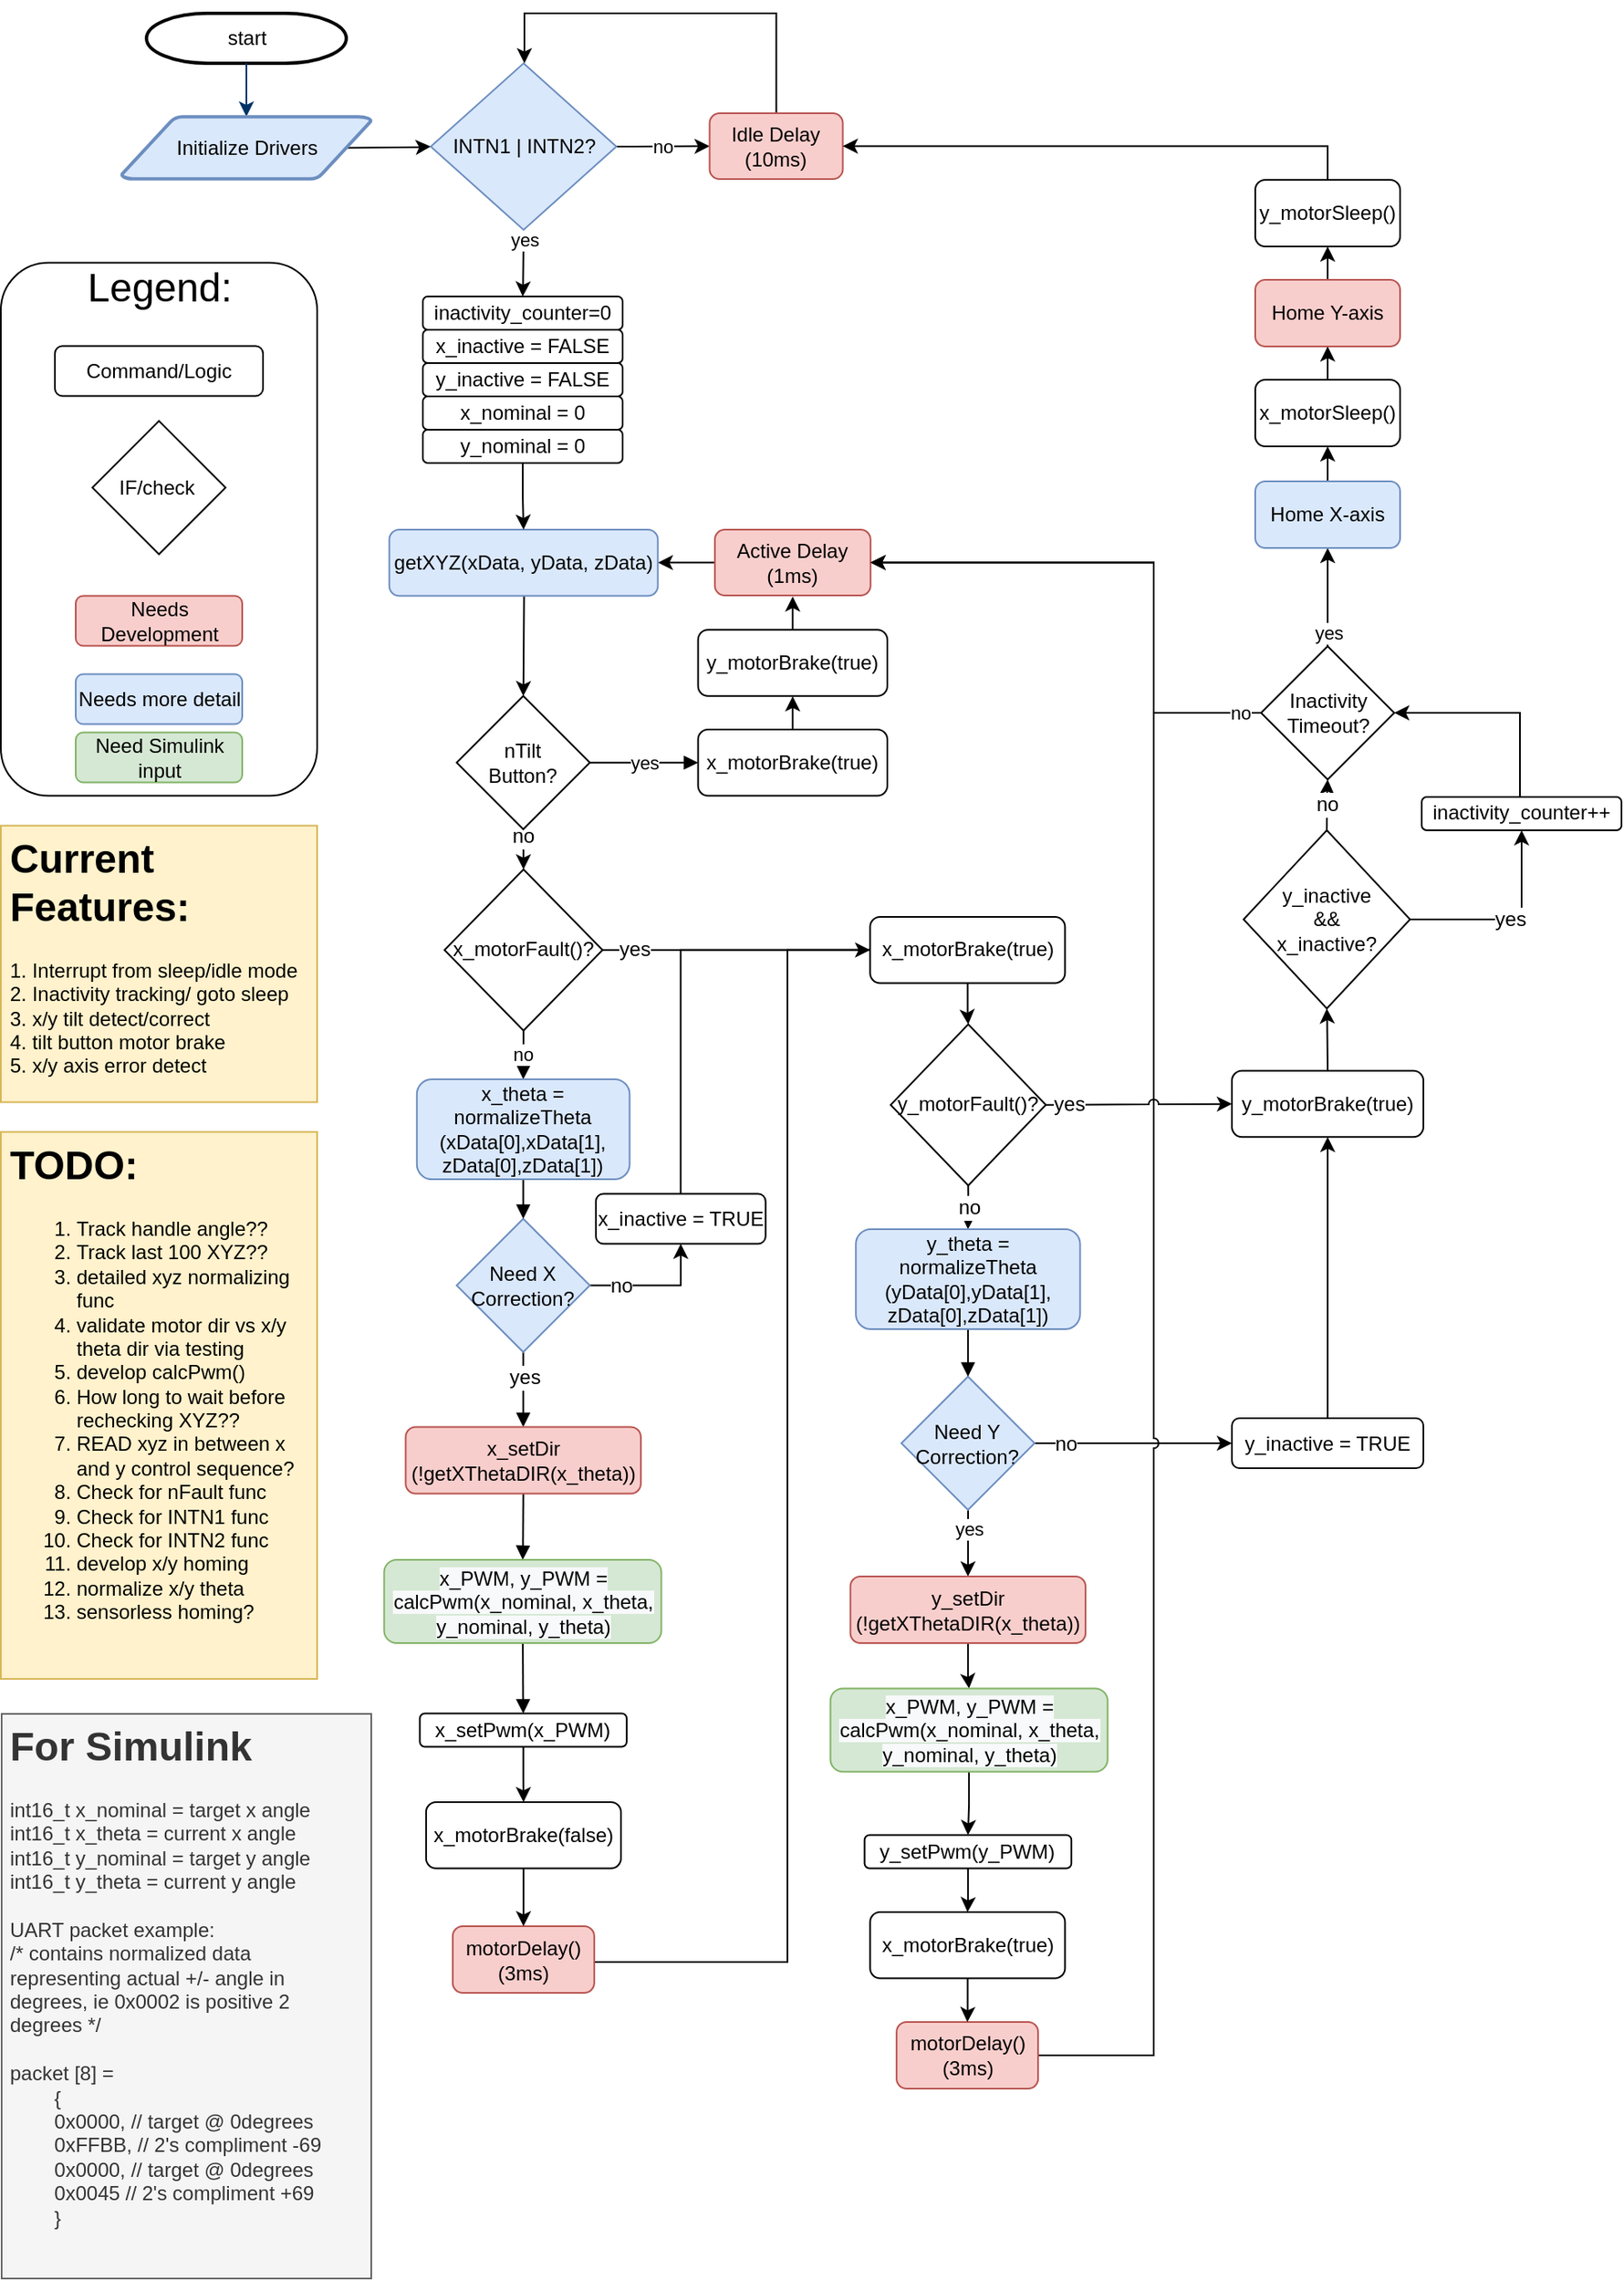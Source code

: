 <mxfile version="20.2.3" type="device"><diagram id="6a731a19-8d31-9384-78a2-239565b7b9f0" name="Page-1"><mxGraphModel dx="1184" dy="828" grid="1" gridSize="10" guides="1" tooltips="1" connect="1" arrows="1" fold="1" page="1" pageScale="1" pageWidth="1169" pageHeight="827" background="none" math="0" shadow="0"><root><mxCell id="0"/><mxCell id="1" parent="0"/><mxCell id="6xx32e4W89tOnhxUxuoX-129" value="" style="rounded=1;whiteSpace=wrap;html=1;strokeColor=default;" parent="1" vertex="1"><mxGeometry x="7.5" y="189.75" width="190" height="320" as="geometry"/></mxCell><mxCell id="2" value="start" style="shape=mxgraph.flowchart.terminator;strokeWidth=2;gradientColor=none;gradientDirection=north;fontStyle=0;html=1;" parent="1" vertex="1"><mxGeometry x="95" y="40" width="120" height="30" as="geometry"/></mxCell><mxCell id="6xx32e4W89tOnhxUxuoX-76" style="edgeStyle=orthogonalEdgeStyle;rounded=0;orthogonalLoop=0;jettySize=auto;html=1;entryX=0.5;entryY=0;entryDx=0;entryDy=0;exitX=0.48;exitY=0.981;exitDx=0;exitDy=0;exitPerimeter=0;noJump=0;jumpStyle=arc;" parent="1" source="6xx32e4W89tOnhxUxuoX-126" target="QE-McNRsje7gDKo0mKo5-7" edge="1"><mxGeometry relative="1" as="geometry"><mxPoint x="319.767" y="389.75" as="sourcePoint"/><Array as="points"><mxPoint x="321.82" y="388.75"/><mxPoint x="321.82" y="419.75"/></Array></mxGeometry></mxCell><mxCell id="7" style="fontStyle=1;strokeColor=#003366;strokeWidth=1;html=1;entryX=0.5;entryY=0;entryDx=0;entryDy=0;entryPerimeter=0;noJump=0;orthogonalLoop=0;jumpStyle=arc;" parent="1" source="2" target="6xx32e4W89tOnhxUxuoX-58" edge="1"><mxGeometry relative="1" as="geometry"/></mxCell><mxCell id="6xx32e4W89tOnhxUxuoX-59" style="edgeStyle=orthogonalEdgeStyle;rounded=0;orthogonalLoop=0;jettySize=auto;html=1;entryX=0;entryY=0.5;entryDx=0;entryDy=0;exitX=0.905;exitY=0.5;exitDx=0;exitDy=0;exitPerimeter=0;noJump=0;jumpStyle=arc;" parent="1" source="6xx32e4W89tOnhxUxuoX-58" target="6xx32e4W89tOnhxUxuoX-61" edge="1"><mxGeometry relative="1" as="geometry"><mxPoint x="260" y="130" as="targetPoint"/></mxGeometry></mxCell><mxCell id="6xx32e4W89tOnhxUxuoX-58" value="Initialize Drivers" style="shape=mxgraph.flowchart.data;strokeWidth=2;gradientDirection=north;fontStyle=0;html=1;fillColor=#dae8fc;strokeColor=#6c8ebf;" parent="1" vertex="1"><mxGeometry x="80" y="102" width="150" height="37.5" as="geometry"/></mxCell><mxCell id="6xx32e4W89tOnhxUxuoX-70" value="yes" style="edgeStyle=orthogonalEdgeStyle;rounded=0;orthogonalLoop=0;jettySize=auto;html=1;noJump=0;jumpStyle=arc;" parent="1" source="6xx32e4W89tOnhxUxuoX-61" target="6xx32e4W89tOnhxUxuoX-117" edge="1"><mxGeometry x="-0.669" relative="1" as="geometry"><mxPoint as="offset"/></mxGeometry></mxCell><mxCell id="6xx32e4W89tOnhxUxuoX-106" value="no" style="edgeStyle=orthogonalEdgeStyle;rounded=0;orthogonalLoop=0;jettySize=auto;html=1;entryX=0;entryY=0.5;entryDx=0;entryDy=0;noJump=0;jumpStyle=arc;" parent="1" source="6xx32e4W89tOnhxUxuoX-61" target="6xx32e4W89tOnhxUxuoX-105" edge="1"><mxGeometry relative="1" as="geometry"/></mxCell><mxCell id="6xx32e4W89tOnhxUxuoX-61" value="&lt;font style=&quot;font-size: 12px;&quot;&gt;INTN1 | INTN2?&lt;/font&gt;" style="rhombus;whiteSpace=wrap;html=1;fillColor=#dae8fc;strokeColor=#6c8ebf;" parent="1" vertex="1"><mxGeometry x="265.75" y="70" width="111.5" height="100" as="geometry"/></mxCell><mxCell id="6xx32e4W89tOnhxUxuoX-72" style="edgeStyle=orthogonalEdgeStyle;rounded=0;orthogonalLoop=0;jettySize=auto;html=1;entryX=1;entryY=0.5;entryDx=0;entryDy=0;exitX=0;exitY=0.5;exitDx=0;exitDy=0;noJump=0;jumpStyle=arc;" parent="1" source="6xx32e4W89tOnhxUxuoX-81" target="6xx32e4W89tOnhxUxuoX-126" edge="1"><mxGeometry relative="1" as="geometry"><mxPoint x="442.97" y="370.25" as="sourcePoint"/><mxPoint x="387.05" y="370.25" as="targetPoint"/></mxGeometry></mxCell><mxCell id="6xx32e4W89tOnhxUxuoX-81" value="&lt;span style=&quot;&quot;&gt;Active Delay (1ms)&lt;/span&gt;" style="rounded=1;whiteSpace=wrap;html=1;fillColor=#f8cecc;strokeColor=#b85450;" parent="1" vertex="1"><mxGeometry x="436.41" y="350" width="93.5" height="39.5" as="geometry"/></mxCell><mxCell id="JEm0pHdiT0iMDjbF1tSp-11" style="edgeStyle=orthogonalEdgeStyle;rounded=0;orthogonalLoop=1;jettySize=auto;html=1;" parent="1" source="6xx32e4W89tOnhxUxuoX-82" target="QE-McNRsje7gDKo0mKo5-20" edge="1"><mxGeometry relative="1" as="geometry"/></mxCell><mxCell id="6xx32e4W89tOnhxUxuoX-82" value="x_motorBrake(true)" style="rounded=1;whiteSpace=wrap;html=1;" parent="1" vertex="1"><mxGeometry x="529.67" y="582.5" width="117.05" height="39.75" as="geometry"/></mxCell><mxCell id="6xx32e4W89tOnhxUxuoX-110" value="yes" style="edgeStyle=orthogonalEdgeStyle;rounded=0;orthogonalLoop=0;jettySize=auto;html=1;entryX=0.5;entryY=0;entryDx=0;entryDy=0;noJump=0;jumpStyle=arc;" parent="1" source="6xx32e4W89tOnhxUxuoX-84" target="QE-McNRsje7gDKo0mKo5-53" edge="1"><mxGeometry x="-0.424" relative="1" as="geometry"><mxPoint as="offset"/></mxGeometry></mxCell><mxCell id="QE-McNRsje7gDKo0mKo5-81" value="no" style="edgeStyle=orthogonalEdgeStyle;rounded=0;jumpStyle=arc;orthogonalLoop=1;jettySize=auto;html=1;entryX=0;entryY=0.5;entryDx=0;entryDy=0;fontSize=12;endArrow=classic;endFill=1;" parent="1" source="6xx32e4W89tOnhxUxuoX-84" target="QE-McNRsje7gDKo0mKo5-70" edge="1"><mxGeometry x="-0.685" relative="1" as="geometry"><mxPoint as="offset"/></mxGeometry></mxCell><mxCell id="6xx32e4W89tOnhxUxuoX-84" value="Need Y Correction?" style="rhombus;whiteSpace=wrap;html=1;fillColor=#dae8fc;strokeColor=#6c8ebf;" parent="1" vertex="1"><mxGeometry x="548.45" y="858.5" width="80" height="80" as="geometry"/></mxCell><mxCell id="JEm0pHdiT0iMDjbF1tSp-14" style="edgeStyle=orthogonalEdgeStyle;rounded=0;orthogonalLoop=1;jettySize=auto;html=1;entryX=0.5;entryY=0;entryDx=0;entryDy=0;" parent="1" source="6xx32e4W89tOnhxUxuoX-88" target="JEm0pHdiT0iMDjbF1tSp-12" edge="1"><mxGeometry relative="1" as="geometry"/></mxCell><mxCell id="6xx32e4W89tOnhxUxuoX-88" value="x_setPwm(x_PWM)" style="rounded=1;whiteSpace=wrap;html=1;" parent="1" vertex="1"><mxGeometry x="259.19" y="1060.75" width="124.25" height="20" as="geometry"/></mxCell><mxCell id="QE-McNRsje7gDKo0mKo5-87" style="edgeStyle=orthogonalEdgeStyle;rounded=0;jumpStyle=arc;orthogonalLoop=1;jettySize=auto;html=1;entryX=0.5;entryY=1;entryDx=0;entryDy=0;fontSize=12;endArrow=classic;endFill=1;" parent="1" source="6xx32e4W89tOnhxUxuoX-93" target="QE-McNRsje7gDKo0mKo5-83" edge="1"><mxGeometry relative="1" as="geometry"/></mxCell><mxCell id="6xx32e4W89tOnhxUxuoX-93" value="y_motorBrake(true)" style="rounded=1;whiteSpace=wrap;html=1;" parent="1" vertex="1"><mxGeometry x="747" y="674.88" width="115" height="39.75" as="geometry"/></mxCell><mxCell id="QE-McNRsje7gDKo0mKo5-25" style="edgeStyle=orthogonalEdgeStyle;rounded=0;orthogonalLoop=1;jettySize=auto;html=1;entryX=1;entryY=0.5;entryDx=0;entryDy=0;jumpStyle=arc;exitX=1;exitY=0.5;exitDx=0;exitDy=0;" parent="1" source="QE-McNRsje7gDKo0mKo5-63" target="6xx32e4W89tOnhxUxuoX-81" edge="1"><mxGeometry relative="1" as="geometry"><mxPoint x="707.32" y="1213.75" as="sourcePoint"/><Array as="points"><mxPoint x="700" y="1266"/><mxPoint x="700" y="370"/></Array></mxGeometry></mxCell><mxCell id="6xx32e4W89tOnhxUxuoX-101" value="&lt;h1&gt;TODO:&lt;/h1&gt;&lt;p&gt;&lt;/p&gt;&lt;ol&gt;&lt;li&gt;Track handle angle??&lt;/li&gt;&lt;li&gt;Track last 100 XYZ??&lt;/li&gt;&lt;li&gt;detailed xyz normalizing func&lt;/li&gt;&lt;li&gt;validate motor dir vs x/y theta dir via testing&lt;/li&gt;&lt;li&gt;develop calcPwm()&lt;/li&gt;&lt;li&gt;How long to wait before rechecking XYZ??&lt;/li&gt;&lt;li&gt;READ xyz in between x and y control sequence?&lt;/li&gt;&lt;li&gt;Check for nFault func&lt;/li&gt;&lt;li&gt;Check for INTN1 func&lt;/li&gt;&lt;li&gt;Check for INTN2 func&lt;/li&gt;&lt;li&gt;develop x/y homing&lt;/li&gt;&lt;li&gt;normalize x/y theta&lt;/li&gt;&lt;li&gt;sensorless homing?&lt;/li&gt;&lt;/ol&gt;&lt;p&gt;&lt;/p&gt;" style="text;html=1;strokeColor=#d6b656;fillColor=#fff2cc;spacing=5;spacingTop=-20;whiteSpace=wrap;overflow=hidden;rounded=0;" parent="1" vertex="1"><mxGeometry x="7.5" y="711.63" width="190" height="328.37" as="geometry"/></mxCell><mxCell id="6xx32e4W89tOnhxUxuoX-104" value="yes" style="edgeStyle=orthogonalEdgeStyle;rounded=0;orthogonalLoop=0;jettySize=auto;html=1;exitX=0.5;exitY=0;exitDx=0;exitDy=0;entryX=0.5;entryY=1;entryDx=0;entryDy=0;noJump=0;jumpStyle=arc;" parent="1" source="6xx32e4W89tOnhxUxuoX-102" target="6xx32e4W89tOnhxUxuoX-144" edge="1"><mxGeometry x="-0.729" relative="1" as="geometry"><mxPoint x="716" y="280" as="targetPoint"/><Array as="points"/><mxPoint as="offset"/></mxGeometry></mxCell><mxCell id="6xx32e4W89tOnhxUxuoX-112" value="no" style="edgeStyle=orthogonalEdgeStyle;rounded=0;orthogonalLoop=0;jettySize=auto;html=1;entryX=1;entryY=0.5;entryDx=0;entryDy=0;exitX=0;exitY=0.5;exitDx=0;exitDy=0;noJump=0;jumpStyle=arc;" parent="1" source="6xx32e4W89tOnhxUxuoX-102" target="6xx32e4W89tOnhxUxuoX-81" edge="1"><mxGeometry x="-0.92" relative="1" as="geometry"><mxPoint as="offset"/><Array as="points"><mxPoint x="700" y="460"/><mxPoint x="700" y="370"/></Array></mxGeometry></mxCell><mxCell id="6xx32e4W89tOnhxUxuoX-102" value="Inactivity Timeout?" style="rhombus;whiteSpace=wrap;html=1;" parent="1" vertex="1"><mxGeometry x="764.5" y="420" width="80" height="80" as="geometry"/></mxCell><mxCell id="6xx32e4W89tOnhxUxuoX-107" style="edgeStyle=orthogonalEdgeStyle;rounded=0;orthogonalLoop=0;jettySize=auto;html=1;entryX=0.5;entryY=0;entryDx=0;entryDy=0;noJump=0;jumpStyle=arc;" parent="1" source="6xx32e4W89tOnhxUxuoX-105" target="6xx32e4W89tOnhxUxuoX-61" edge="1"><mxGeometry relative="1" as="geometry"><Array as="points"><mxPoint x="473" y="40"/><mxPoint x="322" y="40"/><mxPoint x="322" y="70"/></Array></mxGeometry></mxCell><mxCell id="6xx32e4W89tOnhxUxuoX-105" value="&lt;span style=&quot;&quot;&gt;Idle Delay (10ms)&lt;/span&gt;" style="rounded=1;whiteSpace=wrap;html=1;fillColor=#f8cecc;strokeColor=#b85450;" parent="1" vertex="1"><mxGeometry x="433.25" y="100" width="80" height="39.5" as="geometry"/></mxCell><mxCell id="QE-McNRsje7gDKo0mKo5-91" style="edgeStyle=orthogonalEdgeStyle;rounded=0;jumpStyle=arc;orthogonalLoop=1;jettySize=auto;html=1;entryX=1;entryY=0.5;entryDx=0;entryDy=0;fontSize=12;endArrow=classic;endFill=1;" parent="1" source="6xx32e4W89tOnhxUxuoX-115" target="6xx32e4W89tOnhxUxuoX-102" edge="1"><mxGeometry relative="1" as="geometry"><Array as="points"><mxPoint x="920" y="460"/></Array></mxGeometry></mxCell><mxCell id="6xx32e4W89tOnhxUxuoX-115" value="inactivity_counter++" style="rounded=1;whiteSpace=wrap;html=1;" parent="1" vertex="1"><mxGeometry x="861" y="510.49" width="120" height="20" as="geometry"/></mxCell><mxCell id="6xx32e4W89tOnhxUxuoX-117" value="inactivity_counter=0" style="rounded=1;whiteSpace=wrap;html=1;" parent="1" vertex="1"><mxGeometry x="261" y="210" width="120" height="20" as="geometry"/></mxCell><mxCell id="6xx32e4W89tOnhxUxuoX-120" value="Command/Logic" style="rounded=1;whiteSpace=wrap;html=1;strokeColor=default;" parent="1" vertex="1"><mxGeometry x="40" y="239.75" width="125" height="30" as="geometry"/></mxCell><mxCell id="6xx32e4W89tOnhxUxuoX-121" value="IF/check&amp;nbsp;" style="rhombus;whiteSpace=wrap;html=1;strokeColor=default;" parent="1" vertex="1"><mxGeometry x="62.5" y="284.75" width="80" height="80" as="geometry"/></mxCell><mxCell id="6xx32e4W89tOnhxUxuoX-124" value="&lt;font style=&quot;font-size: 24px;&quot;&gt;Legend:&lt;/font&gt;" style="text;html=1;strokeColor=none;fillColor=none;align=center;verticalAlign=middle;whiteSpace=wrap;rounded=0;" parent="1" vertex="1"><mxGeometry x="72.5" y="189.75" width="60" height="30" as="geometry"/></mxCell><mxCell id="6xx32e4W89tOnhxUxuoX-126" value="getXYZ(xData, yData, zData)" style="rounded=1;whiteSpace=wrap;html=1;fillColor=#dae8fc;strokeColor=#6c8ebf;" parent="1" vertex="1"><mxGeometry x="240.84" y="350" width="161.32" height="39.75" as="geometry"/></mxCell><mxCell id="6xx32e4W89tOnhxUxuoX-134" style="edgeStyle=orthogonalEdgeStyle;rounded=0;orthogonalLoop=0;jettySize=auto;html=1;entryX=0.5;entryY=1;entryDx=0;entryDy=0;fontSize=24;noJump=0;jumpStyle=arc;" parent="1" source="6xx32e4W89tOnhxUxuoX-130" target="6xx32e4W89tOnhxUxuoX-145" edge="1"><mxGeometry relative="1" as="geometry"/></mxCell><mxCell id="6xx32e4W89tOnhxUxuoX-130" value="x_motorSleep()" style="rounded=1;whiteSpace=wrap;html=1;" parent="1" vertex="1"><mxGeometry x="761" y="260" width="87" height="40" as="geometry"/></mxCell><mxCell id="QE-McNRsje7gDKo0mKo5-93" style="edgeStyle=orthogonalEdgeStyle;rounded=0;jumpStyle=arc;orthogonalLoop=1;jettySize=auto;html=1;entryX=1;entryY=0.5;entryDx=0;entryDy=0;fontSize=12;endArrow=classic;endFill=1;" parent="1" source="6xx32e4W89tOnhxUxuoX-133" target="6xx32e4W89tOnhxUxuoX-105" edge="1"><mxGeometry relative="1" as="geometry"><Array as="points"><mxPoint x="804" y="120"/></Array></mxGeometry></mxCell><mxCell id="6xx32e4W89tOnhxUxuoX-133" value="y_motorSleep()" style="rounded=1;whiteSpace=wrap;html=1;" parent="1" vertex="1"><mxGeometry x="761" y="140" width="87" height="40" as="geometry"/></mxCell><mxCell id="6xx32e4W89tOnhxUxuoX-165" style="edgeStyle=none;rounded=0;orthogonalLoop=0;jettySize=auto;html=1;entryX=0.5;entryY=1;entryDx=0;entryDy=0;fontSize=12;noJump=0;jumpStyle=arc;" parent="1" source="6xx32e4W89tOnhxUxuoX-144" target="6xx32e4W89tOnhxUxuoX-130" edge="1"><mxGeometry relative="1" as="geometry"/></mxCell><mxCell id="6xx32e4W89tOnhxUxuoX-144" value="Home X-axis" style="rounded=1;whiteSpace=wrap;html=1;fillColor=#dae8fc;strokeColor=#6c8ebf;" parent="1" vertex="1"><mxGeometry x="761" y="321" width="87" height="40" as="geometry"/></mxCell><mxCell id="6xx32e4W89tOnhxUxuoX-166" style="edgeStyle=none;rounded=0;orthogonalLoop=0;jettySize=auto;html=1;entryX=0.5;entryY=1;entryDx=0;entryDy=0;fontSize=12;noJump=0;jumpStyle=arc;" parent="1" source="6xx32e4W89tOnhxUxuoX-145" target="6xx32e4W89tOnhxUxuoX-133" edge="1"><mxGeometry relative="1" as="geometry"/></mxCell><mxCell id="6xx32e4W89tOnhxUxuoX-145" value="Home Y-axis" style="rounded=1;whiteSpace=wrap;html=1;fillColor=#f8cecc;strokeColor=#b85450;" parent="1" vertex="1"><mxGeometry x="761" y="200" width="87" height="40" as="geometry"/></mxCell><mxCell id="6xx32e4W89tOnhxUxuoX-158" value="no" style="edgeStyle=orthogonalEdgeStyle;rounded=0;orthogonalLoop=0;jettySize=auto;html=1;exitX=0.5;exitY=1;exitDx=0;exitDy=0;fontSize=12;noJump=0;jumpStyle=arc;entryX=0.5;entryY=0;entryDx=0;entryDy=0;" parent="1" source="QE-McNRsje7gDKo0mKo5-7" target="QE-McNRsje7gDKo0mKo5-15" edge="1"><mxGeometry x="-0.634" relative="1" as="geometry"><mxPoint x="308.32" y="847.75" as="sourcePoint"/><mxPoint x="319.18" y="558.83" as="targetPoint"/><Array as="points"/><mxPoint as="offset"/></mxGeometry></mxCell><mxCell id="6xx32e4W89tOnhxUxuoX-162" style="rounded=0;orthogonalLoop=0;jettySize=auto;html=1;fontSize=12;strokeColor=none;noJump=0;jumpStyle=arc;" parent="1" edge="1"><mxGeometry relative="1" as="geometry"><mxPoint x="403.32" y="1197.75" as="targetPoint"/><mxPoint x="403.32" y="1145.75" as="sourcePoint"/></mxGeometry></mxCell><mxCell id="QE-McNRsje7gDKo0mKo5-26" value="yes" style="edgeStyle=orthogonalEdgeStyle;rounded=0;jumpStyle=arc;orthogonalLoop=1;jettySize=auto;html=1;entryX=0;entryY=0.5;entryDx=0;entryDy=0;endArrow=block;endFill=1;" parent="1" source="QE-McNRsje7gDKo0mKo5-7" target="QE-McNRsje7gDKo0mKo5-9" edge="1"><mxGeometry relative="1" as="geometry"/></mxCell><mxCell id="QE-McNRsje7gDKo0mKo5-7" value="nTilt&lt;br&gt;Button?" style="rhombus;whiteSpace=wrap;html=1;" parent="1" vertex="1"><mxGeometry x="281.32" y="449.88" width="80" height="80" as="geometry"/></mxCell><mxCell id="JEm0pHdiT0iMDjbF1tSp-8" style="edgeStyle=orthogonalEdgeStyle;rounded=0;orthogonalLoop=1;jettySize=auto;html=1;entryX=0.5;entryY=1;entryDx=0;entryDy=0;" parent="1" source="QE-McNRsje7gDKo0mKo5-8" target="6xx32e4W89tOnhxUxuoX-81" edge="1"><mxGeometry relative="1" as="geometry"/></mxCell><mxCell id="QE-McNRsje7gDKo0mKo5-8" value="y_motorBrake(true)" style="rounded=1;whiteSpace=wrap;html=1;" parent="1" vertex="1"><mxGeometry x="426.32" y="410.13" width="113.68" height="39.75" as="geometry"/></mxCell><mxCell id="JEm0pHdiT0iMDjbF1tSp-7" style="edgeStyle=orthogonalEdgeStyle;rounded=0;orthogonalLoop=1;jettySize=auto;html=1;entryX=0.5;entryY=1;entryDx=0;entryDy=0;" parent="1" source="QE-McNRsje7gDKo0mKo5-9" target="QE-McNRsje7gDKo0mKo5-8" edge="1"><mxGeometry relative="1" as="geometry"/></mxCell><mxCell id="QE-McNRsje7gDKo0mKo5-9" value="x_motorBrake(true)" style="rounded=1;whiteSpace=wrap;html=1;" parent="1" vertex="1"><mxGeometry x="426.32" y="470" width="113.68" height="39.75" as="geometry"/></mxCell><mxCell id="QE-McNRsje7gDKo0mKo5-47" value="yes" style="edgeStyle=orthogonalEdgeStyle;rounded=0;jumpStyle=arc;orthogonalLoop=1;jettySize=auto;html=1;entryX=0.5;entryY=0;entryDx=0;entryDy=0;fontSize=12;endArrow=block;endFill=1;" parent="1" source="QE-McNRsje7gDKo0mKo5-14" target="QE-McNRsje7gDKo0mKo5-42" edge="1"><mxGeometry x="-0.342" y="1" relative="1" as="geometry"><mxPoint x="321.32" y="928.75" as="targetPoint"/><mxPoint as="offset"/></mxGeometry></mxCell><mxCell id="QE-McNRsje7gDKo0mKo5-71" value="no" style="edgeStyle=orthogonalEdgeStyle;rounded=0;jumpStyle=arc;orthogonalLoop=1;jettySize=auto;html=1;entryX=0.5;entryY=1;entryDx=0;entryDy=0;fontSize=12;endArrow=classic;endFill=1;" parent="1" source="QE-McNRsje7gDKo0mKo5-14" target="QE-McNRsje7gDKo0mKo5-69" edge="1"><mxGeometry x="-0.522" relative="1" as="geometry"><mxPoint as="offset"/></mxGeometry></mxCell><mxCell id="QE-McNRsje7gDKo0mKo5-14" value="Need X Correction?" style="rhombus;whiteSpace=wrap;html=1;fillColor=#dae8fc;strokeColor=#6c8ebf;" parent="1" vertex="1"><mxGeometry x="281.31" y="763.75" width="80" height="80" as="geometry"/></mxCell><mxCell id="QE-McNRsje7gDKo0mKo5-27" value="no" style="edgeStyle=orthogonalEdgeStyle;rounded=0;jumpStyle=arc;orthogonalLoop=1;jettySize=auto;html=1;entryX=0.5;entryY=0;entryDx=0;entryDy=0;endArrow=block;endFill=1;" parent="1" source="QE-McNRsje7gDKo0mKo5-15" target="QE-McNRsje7gDKo0mKo5-49" edge="1"><mxGeometry relative="1" as="geometry"><mxPoint x="320.962" y="720.71" as="targetPoint"/></mxGeometry></mxCell><mxCell id="QE-McNRsje7gDKo0mKo5-72" value="yes" style="edgeStyle=orthogonalEdgeStyle;rounded=0;jumpStyle=arc;orthogonalLoop=1;jettySize=auto;html=1;entryX=0;entryY=0.5;entryDx=0;entryDy=0;fontSize=12;endArrow=classic;endFill=1;" parent="1" source="QE-McNRsje7gDKo0mKo5-15" target="6xx32e4W89tOnhxUxuoX-82" edge="1"><mxGeometry x="-0.765" relative="1" as="geometry"><mxPoint as="offset"/></mxGeometry></mxCell><mxCell id="QE-McNRsje7gDKo0mKo5-15" value="x_motorFault()?" style="rhombus;whiteSpace=wrap;html=1;" parent="1" vertex="1"><mxGeometry x="274" y="554" width="94.94" height="96.75" as="geometry"/></mxCell><mxCell id="QE-McNRsje7gDKo0mKo5-62" value="no" style="edgeStyle=orthogonalEdgeStyle;rounded=0;jumpStyle=arc;orthogonalLoop=1;jettySize=auto;html=1;entryX=0.5;entryY=0;entryDx=0;entryDy=0;fontSize=12;endArrow=block;endFill=1;" parent="1" source="QE-McNRsje7gDKo0mKo5-20" target="QE-McNRsje7gDKo0mKo5-52" edge="1"><mxGeometry relative="1" as="geometry"/></mxCell><mxCell id="QE-McNRsje7gDKo0mKo5-80" value="yes" style="edgeStyle=orthogonalEdgeStyle;rounded=0;jumpStyle=arc;orthogonalLoop=1;jettySize=auto;html=1;entryX=0;entryY=0.5;entryDx=0;entryDy=0;fontSize=12;endArrow=classic;endFill=1;" parent="1" source="QE-McNRsje7gDKo0mKo5-20" target="6xx32e4W89tOnhxUxuoX-93" edge="1"><mxGeometry x="-0.758" relative="1" as="geometry"><mxPoint as="offset"/></mxGeometry></mxCell><mxCell id="QE-McNRsje7gDKo0mKo5-20" value="y_motorFault()?" style="rhombus;whiteSpace=wrap;html=1;" parent="1" vertex="1"><mxGeometry x="542" y="647" width="93.23" height="96.75" as="geometry"/></mxCell><mxCell id="QE-McNRsje7gDKo0mKo5-28" value="Needs Development" style="rounded=1;whiteSpace=wrap;html=1;fillColor=#f8cecc;strokeColor=#b85450;" parent="1" vertex="1"><mxGeometry x="52.5" y="389.75" width="100" height="30" as="geometry"/></mxCell><mxCell id="QE-McNRsje7gDKo0mKo5-29" value="Needs more detail" style="rounded=1;whiteSpace=wrap;html=1;fillColor=#dae8fc;strokeColor=#6c8ebf;" parent="1" vertex="1"><mxGeometry x="52.5" y="436.75" width="100" height="30" as="geometry"/></mxCell><mxCell id="QE-McNRsje7gDKo0mKo5-77" style="edgeStyle=orthogonalEdgeStyle;rounded=0;jumpStyle=arc;orthogonalLoop=1;jettySize=auto;html=1;fontSize=12;endArrow=none;endFill=0;entryX=0;entryY=0.5;entryDx=0;entryDy=0;" parent="1" source="QE-McNRsje7gDKo0mKo5-30" target="6xx32e4W89tOnhxUxuoX-82" edge="1"><mxGeometry relative="1" as="geometry"><mxPoint x="530" y="600.0" as="targetPoint"/><Array as="points"><mxPoint x="480" y="1210"/><mxPoint x="480" y="602"/></Array></mxGeometry></mxCell><mxCell id="QE-McNRsje7gDKo0mKo5-30" value="motorDelay() (3ms)" style="rounded=1;whiteSpace=wrap;html=1;fontSize=12;fillColor=#f8cecc;strokeColor=#b85450;" parent="1" vertex="1"><mxGeometry x="278.94" y="1188.5" width="85" height="40" as="geometry"/></mxCell><mxCell id="QE-McNRsje7gDKo0mKo5-57" style="edgeStyle=orthogonalEdgeStyle;rounded=0;jumpStyle=arc;orthogonalLoop=1;jettySize=auto;html=1;fontSize=12;endArrow=block;endFill=1;entryX=0.5;entryY=0;entryDx=0;entryDy=0;" parent="1" source="QE-McNRsje7gDKo0mKo5-42" target="QE-McNRsje7gDKo0mKo5-55" edge="1"><mxGeometry relative="1" as="geometry"><mxPoint x="321.305" y="948.75" as="targetPoint"/></mxGeometry></mxCell><mxCell id="QE-McNRsje7gDKo0mKo5-42" value="x_setDir&lt;br&gt;(!getXThetaDIR(x_theta))" style="rounded=1;whiteSpace=wrap;html=1;fillColor=#f8cecc;strokeColor=#b85450;" parent="1" vertex="1"><mxGeometry x="250.68" y="888.75" width="141.25" height="40" as="geometry"/></mxCell><mxCell id="QE-McNRsje7gDKo0mKo5-51" style="edgeStyle=orthogonalEdgeStyle;rounded=0;jumpStyle=arc;orthogonalLoop=1;jettySize=auto;html=1;entryX=0.5;entryY=0;entryDx=0;entryDy=0;fontSize=12;endArrow=block;endFill=1;" parent="1" source="QE-McNRsje7gDKo0mKo5-49" target="QE-McNRsje7gDKo0mKo5-14" edge="1"><mxGeometry relative="1" as="geometry"/></mxCell><mxCell id="QE-McNRsje7gDKo0mKo5-49" value="x_theta = normalizeTheta&lt;br&gt;(xData[0],xData[1],&lt;br&gt;zData[0],zData[1])" style="rounded=1;whiteSpace=wrap;html=1;fontSize=12;fillColor=#dae8fc;strokeColor=#6c8ebf;" parent="1" vertex="1"><mxGeometry x="257.4" y="680" width="127.81" height="60" as="geometry"/></mxCell><mxCell id="QE-McNRsje7gDKo0mKo5-54" style="edgeStyle=orthogonalEdgeStyle;rounded=0;jumpStyle=arc;orthogonalLoop=1;jettySize=auto;html=1;entryX=0.5;entryY=0;entryDx=0;entryDy=0;fontSize=12;endArrow=block;endFill=1;" parent="1" source="QE-McNRsje7gDKo0mKo5-52" target="6xx32e4W89tOnhxUxuoX-84" edge="1"><mxGeometry relative="1" as="geometry"/></mxCell><mxCell id="QE-McNRsje7gDKo0mKo5-52" value="y_theta = normalizeTheta (yData[0],yData[1],&lt;br&gt;zData[0],zData[1])" style="rounded=1;whiteSpace=wrap;html=1;fontSize=12;fillColor=#dae8fc;strokeColor=#6c8ebf;" parent="1" vertex="1"><mxGeometry x="521.1" y="770" width="134.69" height="60" as="geometry"/></mxCell><mxCell id="_EGxUdtZ0qyN-du_mDIC-12" style="edgeStyle=orthogonalEdgeStyle;rounded=0;orthogonalLoop=1;jettySize=auto;html=1;entryX=0.5;entryY=0;entryDx=0;entryDy=0;" parent="1" source="QE-McNRsje7gDKo0mKo5-53" target="_EGxUdtZ0qyN-du_mDIC-11" edge="1"><mxGeometry relative="1" as="geometry"/></mxCell><mxCell id="QE-McNRsje7gDKo0mKo5-53" value="y_setDir&lt;br&gt;(!getXThetaDIR(x_theta))" style="rounded=1;whiteSpace=wrap;html=1;fillColor=#f8cecc;strokeColor=#b85450;" parent="1" vertex="1"><mxGeometry x="517.82" y="978.5" width="141.25" height="40" as="geometry"/></mxCell><mxCell id="QE-McNRsje7gDKo0mKo5-60" style="edgeStyle=orthogonalEdgeStyle;rounded=0;jumpStyle=arc;orthogonalLoop=1;jettySize=auto;html=1;entryX=0.5;entryY=0;entryDx=0;entryDy=0;fontSize=12;endArrow=block;endFill=1;" parent="1" source="QE-McNRsje7gDKo0mKo5-55" target="6xx32e4W89tOnhxUxuoX-88" edge="1"><mxGeometry relative="1" as="geometry"/></mxCell><mxCell id="QE-McNRsje7gDKo0mKo5-55" value="&lt;span style=&quot;color: rgb(0, 0, 0); font-family: Helvetica; font-size: 12px; font-style: normal; font-variant-ligatures: normal; font-variant-caps: normal; font-weight: 400; letter-spacing: normal; orphans: 2; text-align: center; text-indent: 0px; text-transform: none; widows: 2; word-spacing: 0px; -webkit-text-stroke-width: 0px; background-color: rgb(248, 249, 250); text-decoration-thickness: initial; text-decoration-style: initial; text-decoration-color: initial; float: none; display: inline !important;&quot;&gt;x_PWM, y_PWM = &lt;br&gt;calcPwm(x_nominal, x_theta, y_nominal, y_theta)&lt;/span&gt;" style="rounded=1;whiteSpace=wrap;html=1;fontSize=12;fillColor=#d5e8d4;strokeColor=#82b366;" parent="1" vertex="1"><mxGeometry x="237.75" y="968.5" width="166.5" height="50" as="geometry"/></mxCell><mxCell id="QE-McNRsje7gDKo0mKo5-63" value="motorDelay() (3ms)" style="rounded=1;whiteSpace=wrap;html=1;fontSize=12;fillColor=#f8cecc;strokeColor=#b85450;" parent="1" vertex="1"><mxGeometry x="545.57" y="1246" width="85" height="40" as="geometry"/></mxCell><mxCell id="QE-McNRsje7gDKo0mKo5-64" value="Need Simulink input" style="rounded=1;whiteSpace=wrap;html=1;fillColor=#d5e8d4;strokeColor=#82b366;" parent="1" vertex="1"><mxGeometry x="52.5" y="471.75" width="100" height="30" as="geometry"/></mxCell><mxCell id="JEm0pHdiT0iMDjbF1tSp-19" style="edgeStyle=orthogonalEdgeStyle;rounded=0;orthogonalLoop=1;jettySize=auto;html=1;entryX=0.5;entryY=0;entryDx=0;entryDy=0;" parent="1" source="QE-McNRsje7gDKo0mKo5-65" target="JEm0pHdiT0iMDjbF1tSp-16" edge="1"><mxGeometry relative="1" as="geometry"/></mxCell><mxCell id="QE-McNRsje7gDKo0mKo5-65" value="y_setPwm(y_PWM)" style="rounded=1;whiteSpace=wrap;html=1;" parent="1" vertex="1"><mxGeometry x="526.32" y="1133.75" width="124.25" height="20" as="geometry"/></mxCell><mxCell id="QE-McNRsje7gDKo0mKo5-73" style="edgeStyle=orthogonalEdgeStyle;rounded=0;jumpStyle=arc;orthogonalLoop=1;jettySize=auto;html=1;fontSize=12;endArrow=none;endFill=0;entryX=0;entryY=0.5;entryDx=0;entryDy=0;" parent="1" source="QE-McNRsje7gDKo0mKo5-69" target="6xx32e4W89tOnhxUxuoX-82" edge="1"><mxGeometry relative="1" as="geometry"><mxPoint x="456" y="600" as="targetPoint"/><Array as="points"><mxPoint x="416" y="602"/></Array></mxGeometry></mxCell><mxCell id="QE-McNRsje7gDKo0mKo5-69" value="x_inactive = TRUE" style="rounded=1;whiteSpace=wrap;html=1;fontSize=12;" parent="1" vertex="1"><mxGeometry x="364.94" y="748.75" width="101.93" height="30" as="geometry"/></mxCell><mxCell id="QE-McNRsje7gDKo0mKo5-92" style="edgeStyle=orthogonalEdgeStyle;rounded=0;jumpStyle=arc;orthogonalLoop=1;jettySize=auto;html=1;entryX=0.5;entryY=1;entryDx=0;entryDy=0;fontSize=12;endArrow=classic;endFill=1;" parent="1" source="QE-McNRsje7gDKo0mKo5-70" target="6xx32e4W89tOnhxUxuoX-93" edge="1"><mxGeometry relative="1" as="geometry"/></mxCell><mxCell id="QE-McNRsje7gDKo0mKo5-70" value="y_inactive = TRUE" style="rounded=1;whiteSpace=wrap;html=1;fontSize=12;" parent="1" vertex="1"><mxGeometry x="747.0" y="883.5" width="115" height="30" as="geometry"/></mxCell><mxCell id="QE-McNRsje7gDKo0mKo5-74" value="x_inactive = FALSE" style="rounded=1;whiteSpace=wrap;html=1;" parent="1" vertex="1"><mxGeometry x="261" y="230" width="120" height="20" as="geometry"/></mxCell><mxCell id="QE-McNRsje7gDKo0mKo5-75" value="y_inactive = FALSE" style="rounded=1;whiteSpace=wrap;html=1;" parent="1" vertex="1"><mxGeometry x="261" y="250" width="120" height="20" as="geometry"/></mxCell><mxCell id="QE-McNRsje7gDKo0mKo5-88" value="no" style="edgeStyle=orthogonalEdgeStyle;rounded=0;jumpStyle=arc;orthogonalLoop=1;jettySize=auto;html=1;entryX=0.5;entryY=1;entryDx=0;entryDy=0;fontSize=12;endArrow=classic;endFill=1;" parent="1" source="QE-McNRsje7gDKo0mKo5-83" target="6xx32e4W89tOnhxUxuoX-102" edge="1"><mxGeometry relative="1" as="geometry"/></mxCell><mxCell id="QE-McNRsje7gDKo0mKo5-89" value="yes" style="edgeStyle=orthogonalEdgeStyle;rounded=0;jumpStyle=arc;orthogonalLoop=1;jettySize=auto;html=1;entryX=0.5;entryY=1;entryDx=0;entryDy=0;fontSize=12;endArrow=classic;endFill=1;" parent="1" source="QE-McNRsje7gDKo0mKo5-83" target="6xx32e4W89tOnhxUxuoX-115" edge="1"><mxGeometry relative="1" as="geometry"/></mxCell><mxCell id="QE-McNRsje7gDKo0mKo5-83" value="y_inactive&lt;br&gt;&amp;amp;&amp;amp;&lt;br&gt;x_inactive?" style="rhombus;whiteSpace=wrap;html=1;fontSize=12;" parent="1" vertex="1"><mxGeometry x="754" y="530.49" width="100" height="107" as="geometry"/></mxCell><mxCell id="QE-McNRsje7gDKo0mKo5-97" value="&lt;h1&gt;Current Features:&lt;br&gt;&lt;/h1&gt;&lt;div&gt;1. Interrupt from sleep/idle mode&lt;/div&gt;&lt;div&gt;2. Inactivity tracking/ goto sleep&lt;/div&gt;&lt;div&gt;3. x/y tilt detect/correct&lt;/div&gt;&lt;div&gt;4. tilt button motor brake&lt;/div&gt;&lt;div&gt;5. x/y axis error detect&lt;/div&gt;&lt;div&gt;&lt;br&gt;&lt;/div&gt;" style="text;html=1;strokeColor=#d6b656;fillColor=#fff2cc;spacing=5;spacingTop=-20;whiteSpace=wrap;overflow=hidden;rounded=0;fontSize=12;" parent="1" vertex="1"><mxGeometry x="7.5" y="527.74" width="190" height="166" as="geometry"/></mxCell><mxCell id="_EGxUdtZ0qyN-du_mDIC-7" value="x_nominal = 0" style="rounded=1;whiteSpace=wrap;html=1;" parent="1" vertex="1"><mxGeometry x="261" y="270" width="120" height="20" as="geometry"/></mxCell><mxCell id="_EGxUdtZ0qyN-du_mDIC-10" style="edgeStyle=orthogonalEdgeStyle;rounded=0;orthogonalLoop=1;jettySize=auto;html=1;entryX=0.5;entryY=0;entryDx=0;entryDy=0;" parent="1" source="_EGxUdtZ0qyN-du_mDIC-9" target="6xx32e4W89tOnhxUxuoX-126" edge="1"><mxGeometry relative="1" as="geometry"/></mxCell><mxCell id="_EGxUdtZ0qyN-du_mDIC-9" value="y_nominal = 0" style="rounded=1;whiteSpace=wrap;html=1;" parent="1" vertex="1"><mxGeometry x="261" y="290" width="120" height="20" as="geometry"/></mxCell><mxCell id="_EGxUdtZ0qyN-du_mDIC-13" style="edgeStyle=orthogonalEdgeStyle;rounded=0;orthogonalLoop=1;jettySize=auto;html=1;entryX=0.5;entryY=0;entryDx=0;entryDy=0;" parent="1" source="_EGxUdtZ0qyN-du_mDIC-11" target="QE-McNRsje7gDKo0mKo5-65" edge="1"><mxGeometry relative="1" as="geometry"/></mxCell><mxCell id="_EGxUdtZ0qyN-du_mDIC-11" value="&lt;span style=&quot;color: rgb(0, 0, 0); font-family: Helvetica; font-size: 12px; font-style: normal; font-variant-ligatures: normal; font-variant-caps: normal; font-weight: 400; letter-spacing: normal; orphans: 2; text-align: center; text-indent: 0px; text-transform: none; widows: 2; word-spacing: 0px; -webkit-text-stroke-width: 0px; background-color: rgb(248, 249, 250); text-decoration-thickness: initial; text-decoration-style: initial; text-decoration-color: initial; float: none; display: inline !important;&quot;&gt;x_PWM, y_PWM = &lt;br&gt;calcPwm(x_nominal, x_theta, y_nominal, y_theta)&lt;/span&gt;" style="rounded=1;whiteSpace=wrap;html=1;fontSize=12;fillColor=#d5e8d4;strokeColor=#82b366;" parent="1" vertex="1"><mxGeometry x="505.82" y="1045.75" width="166.5" height="50" as="geometry"/></mxCell><mxCell id="_EGxUdtZ0qyN-du_mDIC-14" value="&lt;h1&gt;For Simulink&lt;/h1&gt;&lt;div&gt;int16_t x_nominal = target x angle&amp;nbsp;&lt;/div&gt;&lt;div&gt;int16_t x_theta = current x angle&lt;/div&gt;&lt;div&gt;int16_t y_nominal = target y angle&lt;/div&gt;&lt;div&gt;int16_t y_theta = current y angle&lt;/div&gt;&lt;div&gt;&lt;br&gt;&lt;/div&gt;&lt;div&gt;UART packet example:&lt;/div&gt;&lt;div&gt;/* contains normalized data representing actual +/- angle in degrees, ie 0x0002 is positive 2 degrees */&lt;/div&gt;&lt;div&gt;&lt;br&gt;&lt;/div&gt;&lt;div&gt;packet [8] =&amp;nbsp;&lt;/div&gt;&lt;div&gt;&lt;span style=&quot;white-space: pre;&quot;&gt;&#9;&lt;/span&gt;{&lt;br&gt;&lt;/div&gt;&lt;div&gt;&lt;span style=&quot;white-space: pre;&quot;&gt;&#9;&lt;/span&gt;0x0000, // target @ 0degrees&lt;/div&gt;&lt;div&gt;&lt;span style=&quot;white-space: pre;&quot;&gt;&#9;&lt;/span&gt;0xFFBB, // 2's compliment -69&lt;/div&gt;&lt;div&gt;&lt;span style=&quot;white-space: pre;&quot;&gt;&#9;&lt;/span&gt;0x0000, // target @ 0degrees&lt;/div&gt;&lt;div&gt;&lt;span style=&quot;white-space: pre;&quot;&gt;&#9;&lt;/span&gt;0x0045 // 2's compliment +69&lt;br&gt;&lt;/div&gt;&lt;div&gt;&lt;span style=&quot;white-space: pre;&quot;&gt;&#9;&lt;/span&gt;}&lt;/div&gt;" style="text;html=1;strokeColor=#666666;fillColor=#f5f5f5;spacing=5;spacingTop=-20;whiteSpace=wrap;overflow=hidden;rounded=0;fontColor=#333333;" parent="1" vertex="1"><mxGeometry x="8" y="1061" width="222" height="339" as="geometry"/></mxCell><mxCell id="JEm0pHdiT0iMDjbF1tSp-15" style="edgeStyle=orthogonalEdgeStyle;rounded=0;orthogonalLoop=1;jettySize=auto;html=1;entryX=0.5;entryY=0;entryDx=0;entryDy=0;" parent="1" source="JEm0pHdiT0iMDjbF1tSp-12" target="QE-McNRsje7gDKo0mKo5-30" edge="1"><mxGeometry relative="1" as="geometry"/></mxCell><mxCell id="JEm0pHdiT0iMDjbF1tSp-12" value="x_motorBrake(false)" style="rounded=1;whiteSpace=wrap;html=1;" parent="1" vertex="1"><mxGeometry x="262.94" y="1114" width="117.05" height="39.75" as="geometry"/></mxCell><mxCell id="JEm0pHdiT0iMDjbF1tSp-20" style="edgeStyle=orthogonalEdgeStyle;rounded=0;orthogonalLoop=1;jettySize=auto;html=1;" parent="1" source="JEm0pHdiT0iMDjbF1tSp-16" target="QE-McNRsje7gDKo0mKo5-63" edge="1"><mxGeometry relative="1" as="geometry"/></mxCell><mxCell id="JEm0pHdiT0iMDjbF1tSp-16" value="x_motorBrake(true)" style="rounded=1;whiteSpace=wrap;html=1;" parent="1" vertex="1"><mxGeometry x="529.67" y="1180" width="117.05" height="39.75" as="geometry"/></mxCell></root></mxGraphModel></diagram></mxfile>